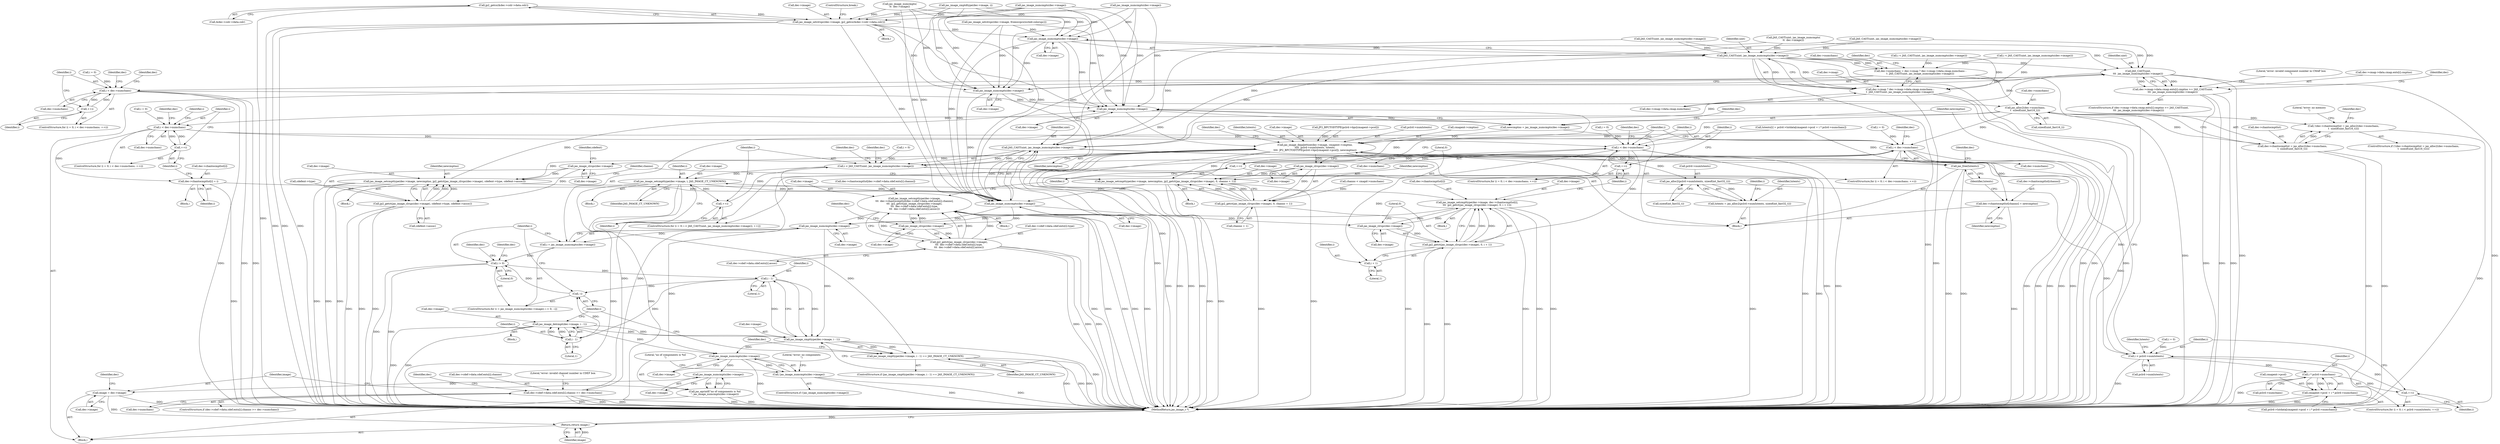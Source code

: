 digraph "0_jasper_e24bdc716c3327b067c551bc6cfb97fd2370358d_0@API" {
"1000605" [label="(Call,jp2_getcs(&dec->colr->data.colr))"];
"1000601" [label="(Call,jas_image_setclrspc(dec->image, jp2_getcs(&dec->colr->data.colr)))"];
"1000739" [label="(Call,jas_image_numcmpts(dec->image))"];
"1000737" [label="(Call,JAS_CAST(uint, jas_image_numcmpts(dec->image)))"];
"1000720" [label="(Call,dec->numchans = dec->cmap ? dec->cmap->data.cmap.numchans :\n\t  JAS_CAST(uint, jas_image_numcmpts(dec->image)))"];
"1000752" [label="(Call,i < dec->numchans)"];
"1000757" [label="(Call,++i)"];
"1000819" [label="(Call,jas_alloc2(dec->numchans,\n\t  sizeof(uint_fast16_t)))"];
"1000814" [label="(Call,!(dec->chantocmptlut = jas_alloc2(dec->numchans,\n\t  sizeof(uint_fast16_t))))"];
"1000815" [label="(Call,dec->chantocmptlut = jas_alloc2(dec->numchans,\n\t  sizeof(uint_fast16_t)))"];
"1000839" [label="(Call,i < dec->numchans)"];
"1000844" [label="(Call,++i)"];
"1000847" [label="(Call,dec->chantocmptlut[i] = i)"];
"1001173" [label="(Call,jas_image_setcmpttype(dec->image, dec->chantocmptlut[i],\n\t\t\t  jp2_getct(jas_image_clrspc(dec->image), 0, i + 1)))"];
"1001183" [label="(Call,jas_image_clrspc(dec->image))"];
"1001182" [label="(Call,jp2_getct(jas_image_clrspc(dec->image), 0, i + 1))"];
"1001194" [label="(Call,jas_image_numcmpts(dec->image))"];
"1001192" [label="(Call,i = jas_image_numcmpts(dec->image))"];
"1001198" [label="(Call,i > 0)"];
"1001210" [label="(Call,i - 1)"];
"1001201" [label="(Call,--i)"];
"1001206" [label="(Call,jas_image_cmpttype(dec->image, i - 1))"];
"1001205" [label="(Call,jas_image_cmpttype(dec->image, i - 1) == JAS_IMAGE_CT_UNKNOWN)"];
"1001215" [label="(Call,jas_image_delcmpt(dec->image, i - 1))"];
"1001224" [label="(Call,jas_image_numcmpts(dec->image))"];
"1001223" [label="(Call,!jas_image_numcmpts(dec->image))"];
"1001234" [label="(Call,jas_image_numcmpts(dec->image))"];
"1001232" [label="(Call,jas_eprintf(\"no of components is %d\n\", jas_image_numcmpts(dec->image)))"];
"1001238" [label="(Call,image = dec->image)"];
"1001250" [label="(Return,return image;)"];
"1001219" [label="(Call,i - 1)"];
"1001077" [label="(Call,i < dec->numchans)"];
"1001082" [label="(Call,++i)"];
"1001086" [label="(Call,dec->cdef->data.cdef.ents[i].channo >= dec->numchans)"];
"1001165" [label="(Call,i < dec->numchans)"];
"1001170" [label="(Call,++i)"];
"1001188" [label="(Call,i + 1)"];
"1000724" [label="(Call,dec->cmap ? dec->cmap->data.cmap.numchans :\n\t  JAS_CAST(uint, jas_image_numcmpts(dec->image)))"];
"1000775" [label="(Call,JAS_CAST(uint,\n\t\t\t  jas_image_numcmpts(dec->image)))"];
"1000761" [label="(Call,dec->cmap->data.cmap.ents[i].cmptno >= JAS_CAST(uint,\n\t\t\t  jas_image_numcmpts(dec->image)))"];
"1001053" [label="(Call,JAS_CAST(uint, jas_image_numcmpts(dec->image)))"];
"1001051" [label="(Call,i < JAS_CAST(uint, jas_image_numcmpts(dec->image)))"];
"1001062" [label="(Call,jas_image_setcmpttype(dec->image, i, JAS_IMAGE_CT_UNKNOWN))"];
"1001055" [label="(Call,jas_image_numcmpts(dec->image))"];
"1001129" [label="(Call,jas_image_clrspc(dec->image))"];
"1001107" [label="(Call,jas_image_setcmpttype(dec->image,\n\t\t\t  dec->chantocmptlut[dec->cdef->data.cdef.ents[i].channo],\n\t\t\t  jp2_getct(jas_image_clrspc(dec->image),\n\t\t\t  dec->cdef->data.cdef.ents[i].type,\n\t\t\t  dec->cdef->data.cdef.ents[i].assoc)))"];
"1001128" [label="(Call,jp2_getct(jas_image_clrspc(dec->image),\n\t\t\t  dec->cdef->data.cdef.ents[i].type,\n\t\t\t  dec->cdef->data.cdef.ents[i].assoc))"];
"1001059" [label="(Call,++i)"];
"1000777" [label="(Call,jas_image_numcmpts(dec->image))"];
"1000967" [label="(Call,jas_image_numcmpts(dec->image))"];
"1000965" [label="(Call,newcmptno = jas_image_numcmpts(dec->image))"];
"1000971" [label="(Call,jas_image_depalettize(dec->image, cmapent->cmptno,\n\t\t\t\t  pclrd->numlutents, lutents,\n\t\t\t\t  JP2_BPCTODTYPE(pclrd->bpc[cmapent->pcol]), newcmptno))"];
"1000930" [label="(Call,jas_alloc2(pclrd->numlutents, sizeof(int_fast32_t)))"];
"1000928" [label="(Call,lutents = jas_alloc2(pclrd->numlutents, sizeof(int_fast32_t)))"];
"1000940" [label="(Call,i < pclrd->numlutents)"];
"1000960" [label="(Call,i * pclrd->numchans)"];
"1000945" [label="(Call,++i)"];
"1000956" [label="(Call,cmapent->pcol + i * pclrd->numchans)"];
"1000991" [label="(Call,dec->chantocmptlut[channo] = newcmptno)"];
"1000998" [label="(Call,jas_free(lutents))"];
"1001015" [label="(Call,jas_image_setcmpttype(dec->image, newcmptno, jp2_getct(jas_image_clrspc(dec->image), cdefent->type, cdefent->assoc)))"];
"1001021" [label="(Call,jas_image_clrspc(dec->image))"];
"1001020" [label="(Call,jp2_getct(jas_image_clrspc(dec->image), cdefent->type, cdefent->assoc))"];
"1001033" [label="(Call,jas_image_setcmpttype(dec->image, newcmptno, jp2_getct(jas_image_clrspc(dec->image), 0, channo + 1)))"];
"1001039" [label="(Call,jas_image_clrspc(dec->image))"];
"1001038" [label="(Call,jp2_getct(jas_image_clrspc(dec->image), 0, channo + 1))"];
"1000948" [label="(Call,lutents[i] = pclrd->lutdata[cmapent->pcol + i * pclrd->numchans])"];
"1000528" [label="(Call,jas_image_numcmpts(\n\t\t  dec->image))"];
"1001015" [label="(Call,jas_image_setcmpttype(dec->image, newcmptno, jp2_getct(jas_image_clrspc(dec->image), cdefent->type, cdefent->assoc)))"];
"1000978" [label="(Call,pclrd->numlutents)"];
"1000846" [label="(Block,)"];
"1000832" [label="(Identifier,dec)"];
"1000758" [label="(Identifier,i)"];
"1000938" [label="(Identifier,i)"];
"1001051" [label="(Call,i < JAS_CAST(uint, jas_image_numcmpts(dec->image)))"];
"1001210" [label="(Call,i - 1)"];
"1000845" [label="(Identifier,i)"];
"1001213" [label="(Identifier,JAS_IMAGE_CT_UNKNOWN)"];
"1001225" [label="(Call,dec->image)"];
"1001184" [label="(Call,dec->image)"];
"1001206" [label="(Call,jas_image_cmpttype(dec->image, i - 1))"];
"1001028" [label="(Call,cdefent->assoc)"];
"1000768" [label="(Identifier,dec)"];
"1001083" [label="(Identifier,i)"];
"1001217" [label="(Identifier,dec)"];
"1001219" [label="(Call,i - 1)"];
"1000847" [label="(Call,dec->chantocmptlut[i] = i)"];
"1000975" [label="(Call,cmapent->cmptno)"];
"1001191" [label="(ControlStructure,for (i = jas_image_numcmpts(dec->image); i > 0; --i))"];
"1001026" [label="(Identifier,cdefent)"];
"1001053" [label="(Call,JAS_CAST(uint, jas_image_numcmpts(dec->image)))"];
"1000962" [label="(Call,pclrd->numchans)"];
"1001049" [label="(Identifier,i)"];
"1001239" [label="(Identifier,image)"];
"1000844" [label="(Call,++i)"];
"1000940" [label="(Call,i < pclrd->numlutents)"];
"1000757" [label="(Call,++i)"];
"1001238" [label="(Call,image = dec->image)"];
"1001063" [label="(Call,dec->image)"];
"1001034" [label="(Call,dec->image)"];
"1001177" [label="(Call,dec->chantocmptlut[i])"];
"1000968" [label="(Call,dec->image)"];
"1000740" [label="(Call,dec->image)"];
"1001166" [label="(Identifier,i)"];
"1001250" [label="(Return,return image;)"];
"1001073" [label="(ControlStructure,for (i = 0; i < dec->numchans; ++i))"];
"1001087" [label="(Call,dec->cdef->data.cdef.ents[i].channo)"];
"1000971" [label="(Call,jas_image_depalettize(dec->image, cmapent->cmptno,\n\t\t\t\t  pclrd->numlutents, lutents,\n\t\t\t\t  JP2_BPCTODTYPE(pclrd->bpc[cmapent->pcol]), newcmptno))"];
"1000967" [label="(Call,jas_image_numcmpts(dec->image))"];
"1001199" [label="(Identifier,i)"];
"1001025" [label="(Call,cdefent->type)"];
"1000827" [label="(Literal,\"error: no memory\n\")"];
"1000929" [label="(Identifier,lutents)"];
"1000752" [label="(Call,i < dec->numchans)"];
"1001230" [label="(Literal,\"error: no components\n\")"];
"1000960" [label="(Call,i * pclrd->numchans)"];
"1001187" [label="(Literal,0)"];
"1000543" [label="(Call,i < JAS_CAST(uint, jas_image_numcmpts(dec->image)))"];
"1000956" [label="(Call,cmapent->pcol + i * pclrd->numchans)"];
"1000931" [label="(Call,pclrd->numlutents)"];
"1001055" [label="(Call,jas_image_numcmpts(dec->image))"];
"1001212" [label="(Literal,1)"];
"1001002" [label="(Identifier,dec)"];
"1000739" [label="(Call,jas_image_numcmpts(dec->image))"];
"1001251" [label="(Identifier,image)"];
"1001078" [label="(Identifier,i)"];
"1000853" [label="(Identifier,i)"];
"1001189" [label="(Identifier,i)"];
"1000783" [label="(Literal,\"error: invalid component number in CMAP box\n\")"];
"1000998" [label="(Call,jas_free(lutents))"];
"1001167" [label="(Call,dec->numchans)"];
"1001074" [label="(Call,i = 0)"];
"1001190" [label="(Literal,1)"];
"1000890" [label="(Call,channo < cmapd->numchans)"];
"1000749" [label="(Call,i = 0)"];
"1001223" [label="(Call,!jas_image_numcmpts(dec->image))"];
"1000820" [label="(Call,dec->numchans)"];
"1001059" [label="(Call,++i)"];
"1001020" [label="(Call,jp2_getct(jas_image_clrspc(dec->image), cdefent->type, cdefent->assoc))"];
"1000950" [label="(Identifier,lutents)"];
"1001216" [label="(Call,dec->image)"];
"1001133" [label="(Call,dec->cdef->data.cdef.ents[i].type)"];
"1001077" [label="(Call,i < dec->numchans)"];
"1001100" [label="(Call,dec->numchans)"];
"1000930" [label="(Call,jas_alloc2(pclrd->numlutents, sizeof(int_fast32_t)))"];
"1001130" [label="(Call,dec->image)"];
"1000961" [label="(Identifier,i)"];
"1001044" [label="(Call,channo + 1)"];
"1000601" [label="(Call,jas_image_setclrspc(dec->image, jp2_getcs(&dec->colr->data.colr)))"];
"1000982" [label="(Call,JP2_BPCTODTYPE(pclrd->bpc[cmapent->pcol]))"];
"1001245" [label="(Identifier,dec)"];
"1000762" [label="(Call,dec->cmap->data.cmap.ents[i].cmptno)"];
"1001240" [label="(Call,dec->image)"];
"1001162" [label="(Call,i = 0)"];
"1001128" [label="(Call,jp2_getct(jas_image_clrspc(dec->image),\n\t\t\t  dec->cdef->data.cdef.ents[i].type,\n\t\t\t  dec->cdef->data.cdef.ents[i].assoc))"];
"1000441" [label="(Call,jas_image_numcmpts(dec->image))"];
"1000606" [label="(Call,&dec->colr->data.colr)"];
"1001064" [label="(Identifier,dec)"];
"1001067" [label="(Identifier,JAS_IMAGE_CT_UNKNOWN)"];
"1000754" [label="(Call,dec->numchans)"];
"1000814" [label="(Call,!(dec->chantocmptlut = jas_alloc2(dec->numchans,\n\t  sizeof(uint_fast16_t))))"];
"1001056" [label="(Call,dec->image)"];
"1001208" [label="(Identifier,dec)"];
"1001004" [label="(Block,)"];
"1001048" [label="(Call,i = 0)"];
"1000653" [label="(Call,jas_image_setclrspc(dec->image, fromiccpcs(icchdr.colorspc)))"];
"1001200" [label="(Literal,0)"];
"1000545" [label="(Call,JAS_CAST(uint, jas_image_numcmpts(dec->image)))"];
"1001204" [label="(ControlStructure,if (jas_image_cmpttype(dec->image, i - 1) == JAS_IMAGE_CT_UNKNOWN))"];
"1000761" [label="(Call,dec->cmap->data.cmap.ents[i].cmptno >= JAS_CAST(uint,\n\t\t\t  jas_image_numcmpts(dec->image)))"];
"1000934" [label="(Call,sizeof(int_fast32_t))"];
"1001172" [label="(Block,)"];
"1001139" [label="(Identifier,dec)"];
"1001038" [label="(Call,jp2_getct(jas_image_clrspc(dec->image), 0, channo + 1))"];
"1000941" [label="(Identifier,i)"];
"1000839" [label="(Call,i < dec->numchans)"];
"1000721" [label="(Call,dec->numchans)"];
"1000605" [label="(Call,jp2_getcs(&dec->colr->data.colr))"];
"1000813" [label="(ControlStructure,if (!(dec->chantocmptlut = jas_alloc2(dec->numchans,\n\t  sizeof(uint_fast16_t)))))"];
"1000816" [label="(Call,dec->chantocmptlut)"];
"1001047" [label="(ControlStructure,for (i = 0; i < JAS_CAST(uint, jas_image_numcmpts(dec->image)); ++i))"];
"1000994" [label="(Identifier,dec)"];
"1001226" [label="(Identifier,dec)"];
"1001019" [label="(Identifier,newcmptno)"];
"1000439" [label="(Call,JAS_CAST(uint, jas_image_numcmpts(dec->image)))"];
"1001062" [label="(Call,jas_image_setcmpttype(dec->image, i, JAS_IMAGE_CT_UNKNOWN))"];
"1001201" [label="(Call,--i)"];
"1000815" [label="(Call,dec->chantocmptlut = jas_alloc2(dec->numchans,\n\t  sizeof(uint_fast16_t)))"];
"1000720" [label="(Call,dec->numchans = dec->cmap ? dec->cmap->data.cmap.numchans :\n\t  JAS_CAST(uint, jas_image_numcmpts(dec->image)))"];
"1001198" [label="(Call,i > 0)"];
"1001108" [label="(Call,dec->image)"];
"1001039" [label="(Call,jas_image_clrspc(dec->image))"];
"1001084" [label="(Block,)"];
"1000973" [label="(Identifier,dec)"];
"1000599" [label="(Block,)"];
"1000850" [label="(Identifier,dec)"];
"1000614" [label="(ControlStructure,break;)"];
"1000957" [label="(Call,cmapent->pcol)"];
"1000745" [label="(Identifier,dec)"];
"1000753" [label="(Identifier,i)"];
"1001107" [label="(Call,jas_image_setcmpttype(dec->image,\n\t\t\t  dec->chantocmptlut[dec->cdef->data.cdef.ents[i].channo],\n\t\t\t  jp2_getct(jas_image_clrspc(dec->image),\n\t\t\t  dec->cdef->data.cdef.ents[i].type,\n\t\t\t  dec->cdef->data.cdef.ents[i].assoc)))"];
"1001082" [label="(Call,++i)"];
"1001061" [label="(Block,)"];
"1001079" [label="(Call,dec->numchans)"];
"1001161" [label="(ControlStructure,for (i = 0; i < dec->numchans; ++i))"];
"1001085" [label="(ControlStructure,if (dec->cdef->data.cdef.ents[i].channo >= dec->numchans))"];
"1001235" [label="(Call,dec->image)"];
"1001033" [label="(Call,jas_image_setcmpttype(dec->image, newcmptno, jp2_getct(jas_image_clrspc(dec->image), 0, channo + 1)))"];
"1000928" [label="(Call,lutents = jas_alloc2(pclrd->numlutents, sizeof(int_fast32_t)))"];
"1001146" [label="(Call,dec->cdef->data.cdef.ents[i].assoc)"];
"1001234" [label="(Call,jas_image_numcmpts(dec->image))"];
"1001214" [label="(Block,)"];
"1001022" [label="(Call,dec->image)"];
"1001182" [label="(Call,jp2_getct(jas_image_clrspc(dec->image), 0, i + 1))"];
"1001043" [label="(Literal,0)"];
"1000738" [label="(Identifier,uint)"];
"1001211" [label="(Identifier,i)"];
"1000437" [label="(Call,i < JAS_CAST(uint, jas_image_numcmpts(dec->image)))"];
"1000927" [label="(Block,)"];
"1000817" [label="(Identifier,dec)"];
"1001086" [label="(Call,dec->cdef->data.cdef.ents[i].channo >= dec->numchans)"];
"1000840" [label="(Identifier,i)"];
"1001093" [label="(Identifier,dec)"];
"1001202" [label="(Identifier,i)"];
"1000952" [label="(Call,pclrd->lutdata[cmapent->pcol + i * pclrd->numchans])"];
"1000450" [label="(Call,jas_image_cmptdtype(dec->image, i))"];
"1000981" [label="(Identifier,lutents)"];
"1000725" [label="(Call,dec->cmap)"];
"1000526" [label="(Call,JAS_CAST(uint, jas_image_numcmpts(\n\t\t  dec->image)))"];
"1001129" [label="(Call,jas_image_clrspc(dec->image))"];
"1000128" [label="(Block,)"];
"1001040" [label="(Call,dec->image)"];
"1000748" [label="(ControlStructure,for (i = 0; i < dec->numchans; ++i))"];
"1001171" [label="(Identifier,i)"];
"1001220" [label="(Identifier,i)"];
"1000547" [label="(Call,jas_image_numcmpts(dec->image))"];
"1000793" [label="(Identifier,dec)"];
"1000896" [label="(Identifier,channo)"];
"1001054" [label="(Identifier,uint)"];
"1000965" [label="(Call,newcmptno = jas_image_numcmpts(dec->image))"];
"1001173" [label="(Call,jas_image_setcmpttype(dec->image, dec->chantocmptlut[i],\n\t\t\t  jp2_getct(jas_image_clrspc(dec->image), 0, i + 1)))"];
"1000841" [label="(Call,dec->numchans)"];
"1001105" [label="(Literal,\"error: invalid channel number in CDEF box\n\")"];
"1000945" [label="(Call,++i)"];
"1000992" [label="(Call,dec->chantocmptlut[channo])"];
"1001221" [label="(Literal,1)"];
"1000760" [label="(ControlStructure,if (dec->cmap->data.cmap.ents[i].cmptno >= JAS_CAST(uint,\n\t\t\t  jas_image_numcmpts(dec->image))))"];
"1000972" [label="(Call,dec->image)"];
"1000991" [label="(Call,dec->chantocmptlut[channo] = newcmptno)"];
"1001215" [label="(Call,jas_image_delcmpt(dec->image, i - 1))"];
"1001016" [label="(Call,dec->image)"];
"1001232" [label="(Call,jas_eprintf(\"no of components is %d\n\", jas_image_numcmpts(dec->image)))"];
"1001224" [label="(Call,jas_image_numcmpts(dec->image))"];
"1000776" [label="(Identifier,uint)"];
"1001109" [label="(Identifier,dec)"];
"1001037" [label="(Identifier,newcmptno)"];
"1000937" [label="(Call,i = 0)"];
"1000777" [label="(Call,jas_image_numcmpts(dec->image))"];
"1001193" [label="(Identifier,i)"];
"1001032" [label="(Block,)"];
"1001183" [label="(Call,jas_image_clrspc(dec->image))"];
"1000835" [label="(ControlStructure,for (i = 0; i < dec->numchans; ++i))"];
"1000737" [label="(Call,JAS_CAST(uint, jas_image_numcmpts(dec->image)))"];
"1001205" [label="(Call,jas_image_cmpttype(dec->image, i - 1) == JAS_IMAGE_CT_UNKNOWN)"];
"1000836" [label="(Call,i = 0)"];
"1001265" [label="(MethodReturn,jas_image_t *)"];
"1000778" [label="(Call,dec->image)"];
"1001165" [label="(Call,i < dec->numchans)"];
"1001052" [label="(Identifier,i)"];
"1001111" [label="(Call,dec->chantocmptlut[dec->cdef->data.cdef.ents[i].channo])"];
"1000602" [label="(Call,dec->image)"];
"1001174" [label="(Call,dec->image)"];
"1000724" [label="(Call,dec->cmap ? dec->cmap->data.cmap.numchans :\n\t  JAS_CAST(uint, jas_image_numcmpts(dec->image)))"];
"1000966" [label="(Identifier,newcmptno)"];
"1000946" [label="(Identifier,i)"];
"1000999" [label="(Identifier,lutents)"];
"1000775" [label="(Call,JAS_CAST(uint,\n\t\t\t  jas_image_numcmpts(dec->image)))"];
"1001170" [label="(Call,++i)"];
"1001188" [label="(Call,i + 1)"];
"1001222" [label="(ControlStructure,if (!jas_image_numcmpts(dec->image)))"];
"1000728" [label="(Call,dec->cmap->data.cmap.numchans)"];
"1001066" [label="(Identifier,i)"];
"1000997" [label="(Identifier,newcmptno)"];
"1001233" [label="(Literal,\"no of components is %d\n\")"];
"1000848" [label="(Call,dec->chantocmptlut[i])"];
"1000823" [label="(Call,sizeof(uint_fast16_t))"];
"1000990" [label="(Identifier,newcmptno)"];
"1001175" [label="(Identifier,dec)"];
"1001060" [label="(Identifier,i)"];
"1000942" [label="(Call,pclrd->numlutents)"];
"1001194" [label="(Call,jas_image_numcmpts(dec->image))"];
"1001207" [label="(Call,dec->image)"];
"1001021" [label="(Call,jas_image_clrspc(dec->image))"];
"1001192" [label="(Call,i = jas_image_numcmpts(dec->image))"];
"1001070" [label="(Identifier,dec)"];
"1000819" [label="(Call,jas_alloc2(dec->numchans,\n\t  sizeof(uint_fast16_t)))"];
"1000936" [label="(ControlStructure,for (i = 0; i < pclrd->numlutents; ++i))"];
"1001195" [label="(Call,dec->image)"];
"1000605" -> "1000601"  [label="AST: "];
"1000605" -> "1000606"  [label="CFG: "];
"1000606" -> "1000605"  [label="AST: "];
"1000601" -> "1000605"  [label="CFG: "];
"1000605" -> "1001265"  [label="DDG: "];
"1000605" -> "1000601"  [label="DDG: "];
"1000601" -> "1000599"  [label="AST: "];
"1000602" -> "1000601"  [label="AST: "];
"1000614" -> "1000601"  [label="CFG: "];
"1000601" -> "1001265"  [label="DDG: "];
"1000601" -> "1001265"  [label="DDG: "];
"1000601" -> "1001265"  [label="DDG: "];
"1000528" -> "1000601"  [label="DDG: "];
"1000450" -> "1000601"  [label="DDG: "];
"1000441" -> "1000601"  [label="DDG: "];
"1000547" -> "1000601"  [label="DDG: "];
"1000601" -> "1000739"  [label="DDG: "];
"1000601" -> "1000777"  [label="DDG: "];
"1000601" -> "1000967"  [label="DDG: "];
"1000601" -> "1001055"  [label="DDG: "];
"1000739" -> "1000737"  [label="AST: "];
"1000739" -> "1000740"  [label="CFG: "];
"1000740" -> "1000739"  [label="AST: "];
"1000737" -> "1000739"  [label="CFG: "];
"1000739" -> "1001265"  [label="DDG: "];
"1000739" -> "1000737"  [label="DDG: "];
"1000528" -> "1000739"  [label="DDG: "];
"1000450" -> "1000739"  [label="DDG: "];
"1000653" -> "1000739"  [label="DDG: "];
"1000441" -> "1000739"  [label="DDG: "];
"1000547" -> "1000739"  [label="DDG: "];
"1000739" -> "1000777"  [label="DDG: "];
"1000739" -> "1000967"  [label="DDG: "];
"1000739" -> "1001055"  [label="DDG: "];
"1000737" -> "1000724"  [label="AST: "];
"1000738" -> "1000737"  [label="AST: "];
"1000724" -> "1000737"  [label="CFG: "];
"1000737" -> "1001265"  [label="DDG: "];
"1000737" -> "1001265"  [label="DDG: "];
"1000737" -> "1000720"  [label="DDG: "];
"1000737" -> "1000720"  [label="DDG: "];
"1000737" -> "1000724"  [label="DDG: "];
"1000737" -> "1000724"  [label="DDG: "];
"1000439" -> "1000737"  [label="DDG: "];
"1000545" -> "1000737"  [label="DDG: "];
"1000526" -> "1000737"  [label="DDG: "];
"1000737" -> "1000775"  [label="DDG: "];
"1000737" -> "1001053"  [label="DDG: "];
"1000720" -> "1000128"  [label="AST: "];
"1000720" -> "1000724"  [label="CFG: "];
"1000721" -> "1000720"  [label="AST: "];
"1000724" -> "1000720"  [label="AST: "];
"1000745" -> "1000720"  [label="CFG: "];
"1000720" -> "1001265"  [label="DDG: "];
"1000543" -> "1000720"  [label="DDG: "];
"1000437" -> "1000720"  [label="DDG: "];
"1000720" -> "1000752"  [label="DDG: "];
"1000720" -> "1000819"  [label="DDG: "];
"1000752" -> "1000748"  [label="AST: "];
"1000752" -> "1000754"  [label="CFG: "];
"1000753" -> "1000752"  [label="AST: "];
"1000754" -> "1000752"  [label="AST: "];
"1000768" -> "1000752"  [label="CFG: "];
"1000817" -> "1000752"  [label="CFG: "];
"1000752" -> "1001265"  [label="DDG: "];
"1000752" -> "1001265"  [label="DDG: "];
"1000752" -> "1001265"  [label="DDG: "];
"1000757" -> "1000752"  [label="DDG: "];
"1000749" -> "1000752"  [label="DDG: "];
"1000752" -> "1000757"  [label="DDG: "];
"1000752" -> "1000819"  [label="DDG: "];
"1000757" -> "1000748"  [label="AST: "];
"1000757" -> "1000758"  [label="CFG: "];
"1000758" -> "1000757"  [label="AST: "];
"1000753" -> "1000757"  [label="CFG: "];
"1000819" -> "1000815"  [label="AST: "];
"1000819" -> "1000823"  [label="CFG: "];
"1000820" -> "1000819"  [label="AST: "];
"1000823" -> "1000819"  [label="AST: "];
"1000815" -> "1000819"  [label="CFG: "];
"1000819" -> "1001265"  [label="DDG: "];
"1000819" -> "1000814"  [label="DDG: "];
"1000819" -> "1000815"  [label="DDG: "];
"1000819" -> "1000839"  [label="DDG: "];
"1000819" -> "1001077"  [label="DDG: "];
"1000819" -> "1001165"  [label="DDG: "];
"1000814" -> "1000813"  [label="AST: "];
"1000814" -> "1000815"  [label="CFG: "];
"1000815" -> "1000814"  [label="AST: "];
"1000827" -> "1000814"  [label="CFG: "];
"1000832" -> "1000814"  [label="CFG: "];
"1000814" -> "1001265"  [label="DDG: "];
"1000815" -> "1000814"  [label="DDG: "];
"1000816" -> "1000815"  [label="AST: "];
"1000815" -> "1001265"  [label="DDG: "];
"1000815" -> "1001265"  [label="DDG: "];
"1000839" -> "1000835"  [label="AST: "];
"1000839" -> "1000841"  [label="CFG: "];
"1000840" -> "1000839"  [label="AST: "];
"1000841" -> "1000839"  [label="AST: "];
"1000850" -> "1000839"  [label="CFG: "];
"1001049" -> "1000839"  [label="CFG: "];
"1000844" -> "1000839"  [label="DDG: "];
"1000836" -> "1000839"  [label="DDG: "];
"1000839" -> "1000844"  [label="DDG: "];
"1000839" -> "1000847"  [label="DDG: "];
"1000839" -> "1001077"  [label="DDG: "];
"1000839" -> "1001165"  [label="DDG: "];
"1000844" -> "1000835"  [label="AST: "];
"1000844" -> "1000845"  [label="CFG: "];
"1000845" -> "1000844"  [label="AST: "];
"1000840" -> "1000844"  [label="CFG: "];
"1000847" -> "1000846"  [label="AST: "];
"1000847" -> "1000853"  [label="CFG: "];
"1000848" -> "1000847"  [label="AST: "];
"1000853" -> "1000847"  [label="AST: "];
"1000845" -> "1000847"  [label="CFG: "];
"1000847" -> "1001265"  [label="DDG: "];
"1000847" -> "1001173"  [label="DDG: "];
"1001173" -> "1001172"  [label="AST: "];
"1001173" -> "1001182"  [label="CFG: "];
"1001174" -> "1001173"  [label="AST: "];
"1001177" -> "1001173"  [label="AST: "];
"1001182" -> "1001173"  [label="AST: "];
"1001171" -> "1001173"  [label="CFG: "];
"1001173" -> "1001265"  [label="DDG: "];
"1001173" -> "1001265"  [label="DDG: "];
"1001173" -> "1001265"  [label="DDG: "];
"1001183" -> "1001173"  [label="DDG: "];
"1001182" -> "1001173"  [label="DDG: "];
"1001182" -> "1001173"  [label="DDG: "];
"1001182" -> "1001173"  [label="DDG: "];
"1001173" -> "1001183"  [label="DDG: "];
"1001173" -> "1001194"  [label="DDG: "];
"1001183" -> "1001182"  [label="AST: "];
"1001183" -> "1001184"  [label="CFG: "];
"1001184" -> "1001183"  [label="AST: "];
"1001187" -> "1001183"  [label="CFG: "];
"1001183" -> "1001182"  [label="DDG: "];
"1001055" -> "1001183"  [label="DDG: "];
"1001182" -> "1001188"  [label="CFG: "];
"1001187" -> "1001182"  [label="AST: "];
"1001188" -> "1001182"  [label="AST: "];
"1001182" -> "1001265"  [label="DDG: "];
"1001182" -> "1001265"  [label="DDG: "];
"1001165" -> "1001182"  [label="DDG: "];
"1001194" -> "1001192"  [label="AST: "];
"1001194" -> "1001195"  [label="CFG: "];
"1001195" -> "1001194"  [label="AST: "];
"1001192" -> "1001194"  [label="CFG: "];
"1001194" -> "1001192"  [label="DDG: "];
"1001107" -> "1001194"  [label="DDG: "];
"1001055" -> "1001194"  [label="DDG: "];
"1001194" -> "1001206"  [label="DDG: "];
"1001194" -> "1001224"  [label="DDG: "];
"1001192" -> "1001191"  [label="AST: "];
"1001193" -> "1001192"  [label="AST: "];
"1001199" -> "1001192"  [label="CFG: "];
"1001192" -> "1001198"  [label="DDG: "];
"1001198" -> "1001191"  [label="AST: "];
"1001198" -> "1001200"  [label="CFG: "];
"1001199" -> "1001198"  [label="AST: "];
"1001200" -> "1001198"  [label="AST: "];
"1001208" -> "1001198"  [label="CFG: "];
"1001226" -> "1001198"  [label="CFG: "];
"1001198" -> "1001265"  [label="DDG: "];
"1001198" -> "1001265"  [label="DDG: "];
"1001201" -> "1001198"  [label="DDG: "];
"1001198" -> "1001210"  [label="DDG: "];
"1001210" -> "1001206"  [label="AST: "];
"1001210" -> "1001212"  [label="CFG: "];
"1001211" -> "1001210"  [label="AST: "];
"1001212" -> "1001210"  [label="AST: "];
"1001206" -> "1001210"  [label="CFG: "];
"1001210" -> "1001201"  [label="DDG: "];
"1001210" -> "1001206"  [label="DDG: "];
"1001210" -> "1001206"  [label="DDG: "];
"1001210" -> "1001219"  [label="DDG: "];
"1001201" -> "1001191"  [label="AST: "];
"1001201" -> "1001202"  [label="CFG: "];
"1001202" -> "1001201"  [label="AST: "];
"1001199" -> "1001201"  [label="CFG: "];
"1001219" -> "1001201"  [label="DDG: "];
"1001206" -> "1001205"  [label="AST: "];
"1001207" -> "1001206"  [label="AST: "];
"1001213" -> "1001206"  [label="CFG: "];
"1001206" -> "1001265"  [label="DDG: "];
"1001206" -> "1001205"  [label="DDG: "];
"1001206" -> "1001205"  [label="DDG: "];
"1001215" -> "1001206"  [label="DDG: "];
"1001206" -> "1001215"  [label="DDG: "];
"1001206" -> "1001224"  [label="DDG: "];
"1001205" -> "1001204"  [label="AST: "];
"1001205" -> "1001213"  [label="CFG: "];
"1001213" -> "1001205"  [label="AST: "];
"1001217" -> "1001205"  [label="CFG: "];
"1001202" -> "1001205"  [label="CFG: "];
"1001205" -> "1001265"  [label="DDG: "];
"1001205" -> "1001265"  [label="DDG: "];
"1001205" -> "1001265"  [label="DDG: "];
"1001062" -> "1001205"  [label="DDG: "];
"1001215" -> "1001214"  [label="AST: "];
"1001215" -> "1001219"  [label="CFG: "];
"1001216" -> "1001215"  [label="AST: "];
"1001219" -> "1001215"  [label="AST: "];
"1001202" -> "1001215"  [label="CFG: "];
"1001215" -> "1001265"  [label="DDG: "];
"1001215" -> "1001265"  [label="DDG: "];
"1001219" -> "1001215"  [label="DDG: "];
"1001219" -> "1001215"  [label="DDG: "];
"1001215" -> "1001224"  [label="DDG: "];
"1001224" -> "1001223"  [label="AST: "];
"1001224" -> "1001225"  [label="CFG: "];
"1001225" -> "1001224"  [label="AST: "];
"1001223" -> "1001224"  [label="CFG: "];
"1001224" -> "1001265"  [label="DDG: "];
"1001224" -> "1001223"  [label="DDG: "];
"1001224" -> "1001234"  [label="DDG: "];
"1001223" -> "1001222"  [label="AST: "];
"1001230" -> "1001223"  [label="CFG: "];
"1001233" -> "1001223"  [label="CFG: "];
"1001223" -> "1001265"  [label="DDG: "];
"1001223" -> "1001265"  [label="DDG: "];
"1001234" -> "1001232"  [label="AST: "];
"1001234" -> "1001235"  [label="CFG: "];
"1001235" -> "1001234"  [label="AST: "];
"1001232" -> "1001234"  [label="CFG: "];
"1001234" -> "1001232"  [label="DDG: "];
"1001234" -> "1001238"  [label="DDG: "];
"1001232" -> "1000128"  [label="AST: "];
"1001233" -> "1001232"  [label="AST: "];
"1001239" -> "1001232"  [label="CFG: "];
"1001232" -> "1001265"  [label="DDG: "];
"1001232" -> "1001265"  [label="DDG: "];
"1001238" -> "1000128"  [label="AST: "];
"1001238" -> "1001240"  [label="CFG: "];
"1001239" -> "1001238"  [label="AST: "];
"1001240" -> "1001238"  [label="AST: "];
"1001245" -> "1001238"  [label="CFG: "];
"1001238" -> "1001265"  [label="DDG: "];
"1001238" -> "1001250"  [label="DDG: "];
"1001250" -> "1000128"  [label="AST: "];
"1001250" -> "1001251"  [label="CFG: "];
"1001251" -> "1001250"  [label="AST: "];
"1001265" -> "1001250"  [label="CFG: "];
"1001250" -> "1001265"  [label="DDG: "];
"1001251" -> "1001250"  [label="DDG: "];
"1001219" -> "1001221"  [label="CFG: "];
"1001220" -> "1001219"  [label="AST: "];
"1001221" -> "1001219"  [label="AST: "];
"1001077" -> "1001073"  [label="AST: "];
"1001077" -> "1001079"  [label="CFG: "];
"1001078" -> "1001077"  [label="AST: "];
"1001079" -> "1001077"  [label="AST: "];
"1001093" -> "1001077"  [label="CFG: "];
"1001193" -> "1001077"  [label="CFG: "];
"1001077" -> "1001265"  [label="DDG: "];
"1001077" -> "1001265"  [label="DDG: "];
"1001077" -> "1001265"  [label="DDG: "];
"1001074" -> "1001077"  [label="DDG: "];
"1001082" -> "1001077"  [label="DDG: "];
"1001086" -> "1001077"  [label="DDG: "];
"1001077" -> "1001082"  [label="DDG: "];
"1001077" -> "1001086"  [label="DDG: "];
"1001082" -> "1001073"  [label="AST: "];
"1001082" -> "1001083"  [label="CFG: "];
"1001083" -> "1001082"  [label="AST: "];
"1001078" -> "1001082"  [label="CFG: "];
"1001086" -> "1001085"  [label="AST: "];
"1001086" -> "1001100"  [label="CFG: "];
"1001087" -> "1001086"  [label="AST: "];
"1001100" -> "1001086"  [label="AST: "];
"1001105" -> "1001086"  [label="CFG: "];
"1001109" -> "1001086"  [label="CFG: "];
"1001086" -> "1001265"  [label="DDG: "];
"1001086" -> "1001265"  [label="DDG: "];
"1001086" -> "1001265"  [label="DDG: "];
"1001165" -> "1001161"  [label="AST: "];
"1001165" -> "1001167"  [label="CFG: "];
"1001166" -> "1001165"  [label="AST: "];
"1001167" -> "1001165"  [label="AST: "];
"1001175" -> "1001165"  [label="CFG: "];
"1001193" -> "1001165"  [label="CFG: "];
"1001165" -> "1001265"  [label="DDG: "];
"1001165" -> "1001265"  [label="DDG: "];
"1001162" -> "1001165"  [label="DDG: "];
"1001170" -> "1001165"  [label="DDG: "];
"1001165" -> "1001170"  [label="DDG: "];
"1001165" -> "1001188"  [label="DDG: "];
"1001170" -> "1001161"  [label="AST: "];
"1001170" -> "1001171"  [label="CFG: "];
"1001171" -> "1001170"  [label="AST: "];
"1001166" -> "1001170"  [label="CFG: "];
"1001188" -> "1001190"  [label="CFG: "];
"1001189" -> "1001188"  [label="AST: "];
"1001190" -> "1001188"  [label="AST: "];
"1000724" -> "1000728"  [label="CFG: "];
"1000725" -> "1000724"  [label="AST: "];
"1000728" -> "1000724"  [label="AST: "];
"1000724" -> "1001265"  [label="DDG: "];
"1000724" -> "1001265"  [label="DDG: "];
"1000724" -> "1001265"  [label="DDG: "];
"1000543" -> "1000724"  [label="DDG: "];
"1000437" -> "1000724"  [label="DDG: "];
"1000775" -> "1000761"  [label="AST: "];
"1000775" -> "1000777"  [label="CFG: "];
"1000776" -> "1000775"  [label="AST: "];
"1000777" -> "1000775"  [label="AST: "];
"1000761" -> "1000775"  [label="CFG: "];
"1000775" -> "1001265"  [label="DDG: "];
"1000775" -> "1001265"  [label="DDG: "];
"1000775" -> "1000761"  [label="DDG: "];
"1000775" -> "1000761"  [label="DDG: "];
"1000545" -> "1000775"  [label="DDG: "];
"1000526" -> "1000775"  [label="DDG: "];
"1000439" -> "1000775"  [label="DDG: "];
"1000777" -> "1000775"  [label="DDG: "];
"1000775" -> "1001053"  [label="DDG: "];
"1000761" -> "1000760"  [label="AST: "];
"1000762" -> "1000761"  [label="AST: "];
"1000783" -> "1000761"  [label="CFG: "];
"1000793" -> "1000761"  [label="CFG: "];
"1000761" -> "1001265"  [label="DDG: "];
"1000761" -> "1001265"  [label="DDG: "];
"1000761" -> "1001265"  [label="DDG: "];
"1001053" -> "1001051"  [label="AST: "];
"1001053" -> "1001055"  [label="CFG: "];
"1001054" -> "1001053"  [label="AST: "];
"1001055" -> "1001053"  [label="AST: "];
"1001051" -> "1001053"  [label="CFG: "];
"1001053" -> "1001265"  [label="DDG: "];
"1001053" -> "1001265"  [label="DDG: "];
"1001053" -> "1001051"  [label="DDG: "];
"1001053" -> "1001051"  [label="DDG: "];
"1000545" -> "1001053"  [label="DDG: "];
"1000526" -> "1001053"  [label="DDG: "];
"1000439" -> "1001053"  [label="DDG: "];
"1001055" -> "1001053"  [label="DDG: "];
"1001051" -> "1001047"  [label="AST: "];
"1001052" -> "1001051"  [label="AST: "];
"1001064" -> "1001051"  [label="CFG: "];
"1001070" -> "1001051"  [label="CFG: "];
"1001051" -> "1001265"  [label="DDG: "];
"1001051" -> "1001265"  [label="DDG: "];
"1001048" -> "1001051"  [label="DDG: "];
"1001059" -> "1001051"  [label="DDG: "];
"1001051" -> "1001062"  [label="DDG: "];
"1001062" -> "1001061"  [label="AST: "];
"1001062" -> "1001067"  [label="CFG: "];
"1001063" -> "1001062"  [label="AST: "];
"1001066" -> "1001062"  [label="AST: "];
"1001067" -> "1001062"  [label="AST: "];
"1001060" -> "1001062"  [label="CFG: "];
"1001062" -> "1001265"  [label="DDG: "];
"1001062" -> "1001265"  [label="DDG: "];
"1001062" -> "1001055"  [label="DDG: "];
"1001062" -> "1001059"  [label="DDG: "];
"1001055" -> "1001062"  [label="DDG: "];
"1001055" -> "1001056"  [label="CFG: "];
"1001056" -> "1001055"  [label="AST: "];
"1001055" -> "1001265"  [label="DDG: "];
"1001015" -> "1001055"  [label="DDG: "];
"1000528" -> "1001055"  [label="DDG: "];
"1000777" -> "1001055"  [label="DDG: "];
"1000450" -> "1001055"  [label="DDG: "];
"1000653" -> "1001055"  [label="DDG: "];
"1001033" -> "1001055"  [label="DDG: "];
"1000441" -> "1001055"  [label="DDG: "];
"1000547" -> "1001055"  [label="DDG: "];
"1001055" -> "1001129"  [label="DDG: "];
"1001129" -> "1001128"  [label="AST: "];
"1001129" -> "1001130"  [label="CFG: "];
"1001130" -> "1001129"  [label="AST: "];
"1001139" -> "1001129"  [label="CFG: "];
"1001129" -> "1001107"  [label="DDG: "];
"1001129" -> "1001128"  [label="DDG: "];
"1001107" -> "1001129"  [label="DDG: "];
"1001107" -> "1001084"  [label="AST: "];
"1001107" -> "1001128"  [label="CFG: "];
"1001108" -> "1001107"  [label="AST: "];
"1001111" -> "1001107"  [label="AST: "];
"1001128" -> "1001107"  [label="AST: "];
"1001083" -> "1001107"  [label="CFG: "];
"1001107" -> "1001265"  [label="DDG: "];
"1001107" -> "1001265"  [label="DDG: "];
"1001107" -> "1001265"  [label="DDG: "];
"1001107" -> "1001265"  [label="DDG: "];
"1001128" -> "1001107"  [label="DDG: "];
"1001128" -> "1001107"  [label="DDG: "];
"1001128" -> "1001107"  [label="DDG: "];
"1001128" -> "1001146"  [label="CFG: "];
"1001133" -> "1001128"  [label="AST: "];
"1001146" -> "1001128"  [label="AST: "];
"1001128" -> "1001265"  [label="DDG: "];
"1001128" -> "1001265"  [label="DDG: "];
"1001128" -> "1001265"  [label="DDG: "];
"1001059" -> "1001047"  [label="AST: "];
"1001059" -> "1001060"  [label="CFG: "];
"1001060" -> "1001059"  [label="AST: "];
"1001052" -> "1001059"  [label="CFG: "];
"1000777" -> "1000778"  [label="CFG: "];
"1000778" -> "1000777"  [label="AST: "];
"1000777" -> "1001265"  [label="DDG: "];
"1000528" -> "1000777"  [label="DDG: "];
"1000450" -> "1000777"  [label="DDG: "];
"1000653" -> "1000777"  [label="DDG: "];
"1000441" -> "1000777"  [label="DDG: "];
"1000547" -> "1000777"  [label="DDG: "];
"1000777" -> "1000967"  [label="DDG: "];
"1000967" -> "1000965"  [label="AST: "];
"1000967" -> "1000968"  [label="CFG: "];
"1000968" -> "1000967"  [label="AST: "];
"1000965" -> "1000967"  [label="CFG: "];
"1000967" -> "1000965"  [label="DDG: "];
"1001015" -> "1000967"  [label="DDG: "];
"1000528" -> "1000967"  [label="DDG: "];
"1000450" -> "1000967"  [label="DDG: "];
"1000653" -> "1000967"  [label="DDG: "];
"1001033" -> "1000967"  [label="DDG: "];
"1000441" -> "1000967"  [label="DDG: "];
"1000547" -> "1000967"  [label="DDG: "];
"1000967" -> "1000971"  [label="DDG: "];
"1000965" -> "1000927"  [label="AST: "];
"1000966" -> "1000965"  [label="AST: "];
"1000973" -> "1000965"  [label="CFG: "];
"1000965" -> "1000971"  [label="DDG: "];
"1000971" -> "1000927"  [label="AST: "];
"1000971" -> "1000990"  [label="CFG: "];
"1000972" -> "1000971"  [label="AST: "];
"1000975" -> "1000971"  [label="AST: "];
"1000978" -> "1000971"  [label="AST: "];
"1000981" -> "1000971"  [label="AST: "];
"1000982" -> "1000971"  [label="AST: "];
"1000990" -> "1000971"  [label="AST: "];
"1000994" -> "1000971"  [label="CFG: "];
"1000971" -> "1001265"  [label="DDG: "];
"1000971" -> "1001265"  [label="DDG: "];
"1000971" -> "1001265"  [label="DDG: "];
"1000971" -> "1001265"  [label="DDG: "];
"1000971" -> "1000930"  [label="DDG: "];
"1000940" -> "1000971"  [label="DDG: "];
"1000928" -> "1000971"  [label="DDG: "];
"1000948" -> "1000971"  [label="DDG: "];
"1000982" -> "1000971"  [label="DDG: "];
"1000971" -> "1000991"  [label="DDG: "];
"1000971" -> "1000998"  [label="DDG: "];
"1000971" -> "1001015"  [label="DDG: "];
"1000971" -> "1001021"  [label="DDG: "];
"1000971" -> "1001033"  [label="DDG: "];
"1000971" -> "1001039"  [label="DDG: "];
"1000930" -> "1000928"  [label="AST: "];
"1000930" -> "1000934"  [label="CFG: "];
"1000931" -> "1000930"  [label="AST: "];
"1000934" -> "1000930"  [label="AST: "];
"1000928" -> "1000930"  [label="CFG: "];
"1000930" -> "1000928"  [label="DDG: "];
"1000930" -> "1000940"  [label="DDG: "];
"1000928" -> "1000927"  [label="AST: "];
"1000929" -> "1000928"  [label="AST: "];
"1000938" -> "1000928"  [label="CFG: "];
"1000928" -> "1001265"  [label="DDG: "];
"1000940" -> "1000936"  [label="AST: "];
"1000940" -> "1000942"  [label="CFG: "];
"1000941" -> "1000940"  [label="AST: "];
"1000942" -> "1000940"  [label="AST: "];
"1000950" -> "1000940"  [label="CFG: "];
"1000966" -> "1000940"  [label="CFG: "];
"1000940" -> "1001265"  [label="DDG: "];
"1000937" -> "1000940"  [label="DDG: "];
"1000945" -> "1000940"  [label="DDG: "];
"1000940" -> "1000960"  [label="DDG: "];
"1000960" -> "1000956"  [label="AST: "];
"1000960" -> "1000962"  [label="CFG: "];
"1000961" -> "1000960"  [label="AST: "];
"1000962" -> "1000960"  [label="AST: "];
"1000956" -> "1000960"  [label="CFG: "];
"1000960" -> "1001265"  [label="DDG: "];
"1000960" -> "1000945"  [label="DDG: "];
"1000960" -> "1000956"  [label="DDG: "];
"1000960" -> "1000956"  [label="DDG: "];
"1000945" -> "1000936"  [label="AST: "];
"1000945" -> "1000946"  [label="CFG: "];
"1000946" -> "1000945"  [label="AST: "];
"1000941" -> "1000945"  [label="CFG: "];
"1000956" -> "1000952"  [label="AST: "];
"1000957" -> "1000956"  [label="AST: "];
"1000952" -> "1000956"  [label="CFG: "];
"1000956" -> "1001265"  [label="DDG: "];
"1000956" -> "1001265"  [label="DDG: "];
"1000991" -> "1000927"  [label="AST: "];
"1000991" -> "1000997"  [label="CFG: "];
"1000992" -> "1000991"  [label="AST: "];
"1000997" -> "1000991"  [label="AST: "];
"1000999" -> "1000991"  [label="CFG: "];
"1000991" -> "1001265"  [label="DDG: "];
"1000998" -> "1000927"  [label="AST: "];
"1000998" -> "1000999"  [label="CFG: "];
"1000999" -> "1000998"  [label="AST: "];
"1001002" -> "1000998"  [label="CFG: "];
"1000998" -> "1001265"  [label="DDG: "];
"1000998" -> "1001265"  [label="DDG: "];
"1000948" -> "1000998"  [label="DDG: "];
"1001015" -> "1001004"  [label="AST: "];
"1001015" -> "1001020"  [label="CFG: "];
"1001016" -> "1001015"  [label="AST: "];
"1001019" -> "1001015"  [label="AST: "];
"1001020" -> "1001015"  [label="AST: "];
"1000896" -> "1001015"  [label="CFG: "];
"1001015" -> "1001265"  [label="DDG: "];
"1001015" -> "1001265"  [label="DDG: "];
"1001015" -> "1001265"  [label="DDG: "];
"1001021" -> "1001015"  [label="DDG: "];
"1001020" -> "1001015"  [label="DDG: "];
"1001020" -> "1001015"  [label="DDG: "];
"1001020" -> "1001015"  [label="DDG: "];
"1001021" -> "1001020"  [label="AST: "];
"1001021" -> "1001022"  [label="CFG: "];
"1001022" -> "1001021"  [label="AST: "];
"1001026" -> "1001021"  [label="CFG: "];
"1001021" -> "1001020"  [label="DDG: "];
"1001020" -> "1001028"  [label="CFG: "];
"1001025" -> "1001020"  [label="AST: "];
"1001028" -> "1001020"  [label="AST: "];
"1001020" -> "1001265"  [label="DDG: "];
"1001020" -> "1001265"  [label="DDG: "];
"1001020" -> "1001265"  [label="DDG: "];
"1001033" -> "1001032"  [label="AST: "];
"1001033" -> "1001038"  [label="CFG: "];
"1001034" -> "1001033"  [label="AST: "];
"1001037" -> "1001033"  [label="AST: "];
"1001038" -> "1001033"  [label="AST: "];
"1000896" -> "1001033"  [label="CFG: "];
"1001033" -> "1001265"  [label="DDG: "];
"1001033" -> "1001265"  [label="DDG: "];
"1001033" -> "1001265"  [label="DDG: "];
"1001039" -> "1001033"  [label="DDG: "];
"1001038" -> "1001033"  [label="DDG: "];
"1001038" -> "1001033"  [label="DDG: "];
"1001038" -> "1001033"  [label="DDG: "];
"1001039" -> "1001038"  [label="AST: "];
"1001039" -> "1001040"  [label="CFG: "];
"1001040" -> "1001039"  [label="AST: "];
"1001043" -> "1001039"  [label="CFG: "];
"1001039" -> "1001038"  [label="DDG: "];
"1001038" -> "1001044"  [label="CFG: "];
"1001043" -> "1001038"  [label="AST: "];
"1001044" -> "1001038"  [label="AST: "];
"1001038" -> "1001265"  [label="DDG: "];
"1001038" -> "1001265"  [label="DDG: "];
"1000890" -> "1001038"  [label="DDG: "];
}
